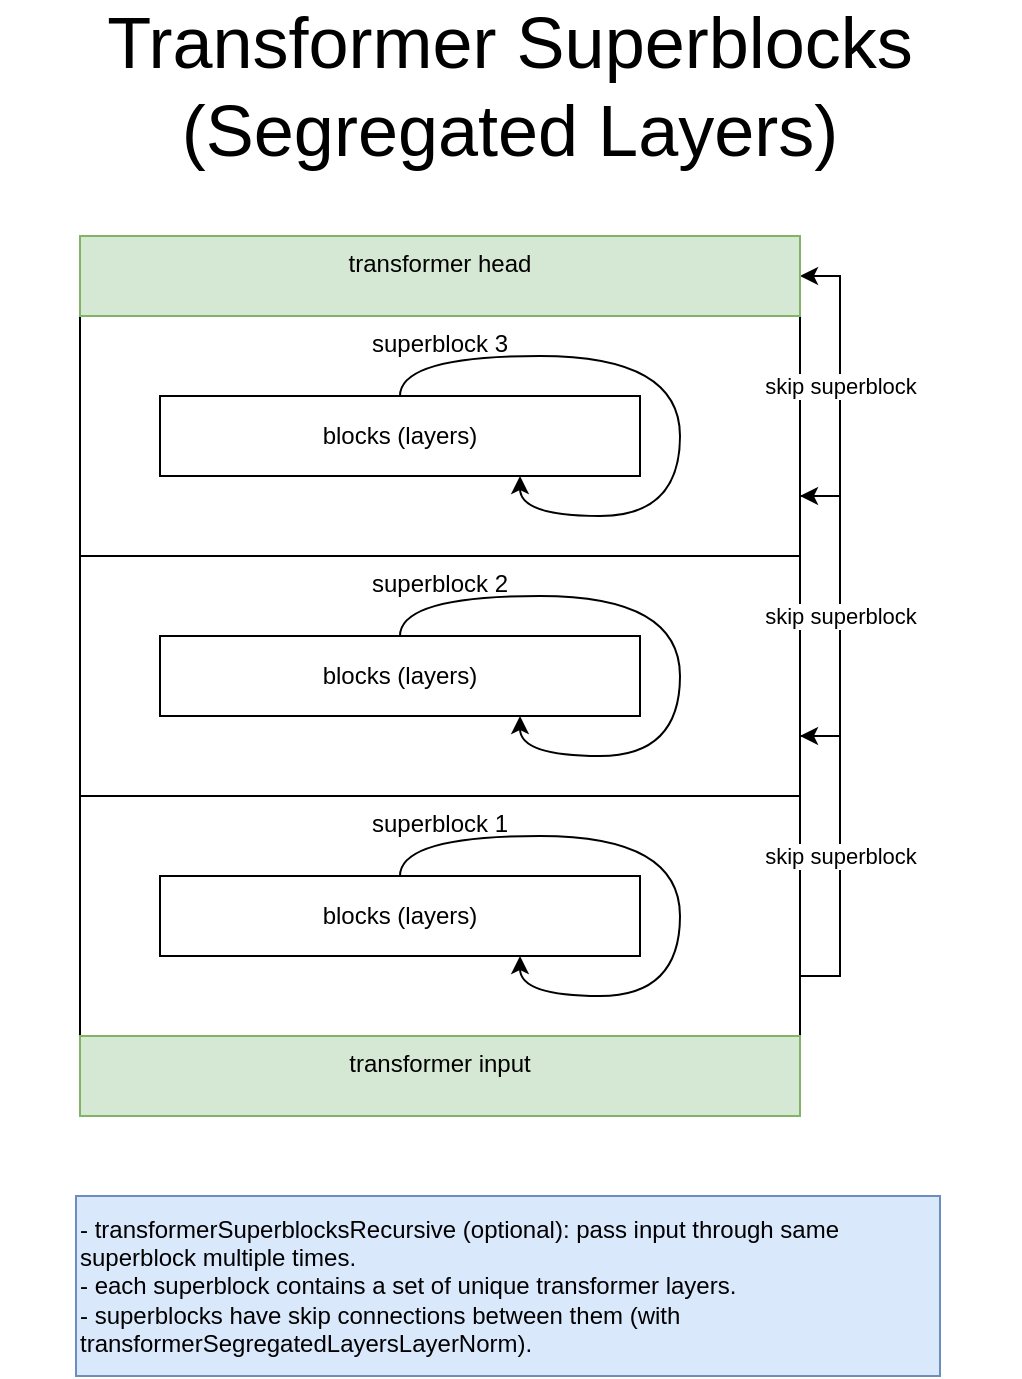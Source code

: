 <mxfile version="21.2.8" type="device">
  <diagram name="Page-1" id="tpmm5qy2FPJMLZr56j2t">
    <mxGraphModel dx="1114" dy="890" grid="1" gridSize="10" guides="1" tooltips="1" connect="1" arrows="1" fold="1" page="1" pageScale="1" pageWidth="850" pageHeight="1100" math="0" shadow="0">
      <root>
        <mxCell id="0" />
        <mxCell id="1" parent="0" />
        <mxCell id="yN_6NNA6e4bb_lLPipn2-14" value="superblock 1" style="rounded=0;whiteSpace=wrap;html=1;verticalAlign=top;" parent="1" vertex="1">
          <mxGeometry x="160" y="440" width="360" height="120" as="geometry" />
        </mxCell>
        <mxCell id="yN_6NNA6e4bb_lLPipn2-11" value="superblock 2" style="rounded=0;whiteSpace=wrap;html=1;verticalAlign=top;" parent="1" vertex="1">
          <mxGeometry x="160" y="320" width="360" height="120" as="geometry" />
        </mxCell>
        <mxCell id="yN_6NNA6e4bb_lLPipn2-12" value="superblock 3" style="rounded=0;whiteSpace=wrap;html=1;verticalAlign=top;" parent="1" vertex="1">
          <mxGeometry x="160" y="200" width="360" height="120" as="geometry" />
        </mxCell>
        <mxCell id="yN_6NNA6e4bb_lLPipn2-23" value="skip superblock" style="edgeStyle=orthogonalEdgeStyle;rounded=0;orthogonalLoop=1;jettySize=auto;html=1;exitX=1;exitY=0.75;exitDx=0;exitDy=0;entryX=1;entryY=0.75;entryDx=0;entryDy=0;" parent="1" source="yN_6NNA6e4bb_lLPipn2-14" target="yN_6NNA6e4bb_lLPipn2-11" edge="1">
          <mxGeometry relative="1" as="geometry" />
        </mxCell>
        <mxCell id="yN_6NNA6e4bb_lLPipn2-19" value="skip superblock" style="edgeStyle=orthogonalEdgeStyle;rounded=0;orthogonalLoop=1;jettySize=auto;html=1;exitX=1;exitY=0.75;exitDx=0;exitDy=0;entryX=1;entryY=0.5;entryDx=0;entryDy=0;" parent="1" source="yN_6NNA6e4bb_lLPipn2-12" target="yN_6NNA6e4bb_lLPipn2-18" edge="1">
          <mxGeometry relative="1" as="geometry" />
        </mxCell>
        <mxCell id="yN_6NNA6e4bb_lLPipn2-22" value="skip superblock" style="edgeStyle=orthogonalEdgeStyle;rounded=0;orthogonalLoop=1;jettySize=auto;html=1;exitX=1;exitY=0.75;exitDx=0;exitDy=0;entryX=1;entryY=0.75;entryDx=0;entryDy=0;" parent="1" source="yN_6NNA6e4bb_lLPipn2-11" target="yN_6NNA6e4bb_lLPipn2-12" edge="1">
          <mxGeometry relative="1" as="geometry" />
        </mxCell>
        <mxCell id="yN_6NNA6e4bb_lLPipn2-1" value="blocks (layers)" style="rounded=0;whiteSpace=wrap;html=1;" parent="1" vertex="1">
          <mxGeometry x="200" y="240" width="240" height="40" as="geometry" />
        </mxCell>
        <mxCell id="yN_6NNA6e4bb_lLPipn2-4" style="edgeStyle=orthogonalEdgeStyle;rounded=0;orthogonalLoop=1;jettySize=auto;html=1;exitX=0.5;exitY=0;exitDx=0;exitDy=0;entryX=0.75;entryY=1;entryDx=0;entryDy=0;curved=1;" parent="1" source="yN_6NNA6e4bb_lLPipn2-1" target="yN_6NNA6e4bb_lLPipn2-1" edge="1">
          <mxGeometry relative="1" as="geometry" />
        </mxCell>
        <mxCell id="yN_6NNA6e4bb_lLPipn2-5" value="blocks (layers)" style="rounded=0;whiteSpace=wrap;html=1;" parent="1" vertex="1">
          <mxGeometry x="200" y="360" width="240" height="40" as="geometry" />
        </mxCell>
        <mxCell id="yN_6NNA6e4bb_lLPipn2-6" style="edgeStyle=orthogonalEdgeStyle;rounded=0;orthogonalLoop=1;jettySize=auto;html=1;exitX=0.5;exitY=0;exitDx=0;exitDy=0;entryX=0.75;entryY=1;entryDx=0;entryDy=0;curved=1;" parent="1" source="yN_6NNA6e4bb_lLPipn2-5" target="yN_6NNA6e4bb_lLPipn2-5" edge="1">
          <mxGeometry relative="1" as="geometry" />
        </mxCell>
        <mxCell id="yN_6NNA6e4bb_lLPipn2-7" value="&lt;font style=&quot;font-size: 36px;&quot;&gt;Transformer Superblocks (Segregated Layers)&lt;/font&gt;" style="text;html=1;strokeColor=none;fillColor=none;align=center;verticalAlign=middle;whiteSpace=wrap;rounded=0;" parent="1" vertex="1">
          <mxGeometry x="120" y="70" width="510" height="30" as="geometry" />
        </mxCell>
        <mxCell id="yN_6NNA6e4bb_lLPipn2-8" value="blocks (layers)" style="rounded=0;whiteSpace=wrap;html=1;" parent="1" vertex="1">
          <mxGeometry x="200" y="480" width="240" height="40" as="geometry" />
        </mxCell>
        <mxCell id="yN_6NNA6e4bb_lLPipn2-9" style="edgeStyle=orthogonalEdgeStyle;rounded=0;orthogonalLoop=1;jettySize=auto;html=1;exitX=0.5;exitY=0;exitDx=0;exitDy=0;entryX=0.75;entryY=1;entryDx=0;entryDy=0;curved=1;" parent="1" source="yN_6NNA6e4bb_lLPipn2-8" target="yN_6NNA6e4bb_lLPipn2-8" edge="1">
          <mxGeometry relative="1" as="geometry" />
        </mxCell>
        <mxCell id="yN_6NNA6e4bb_lLPipn2-18" value="transformer head" style="rounded=0;whiteSpace=wrap;html=1;fillColor=#d5e8d4;strokeColor=#82b366;verticalAlign=top;" parent="1" vertex="1">
          <mxGeometry x="160" y="160" width="360" height="40" as="geometry" />
        </mxCell>
        <mxCell id="yN_6NNA6e4bb_lLPipn2-21" value="transformer input" style="rounded=0;whiteSpace=wrap;html=1;fillColor=#d5e8d4;strokeColor=#82b366;verticalAlign=top;" parent="1" vertex="1">
          <mxGeometry x="160" y="560" width="360" height="40" as="geometry" />
        </mxCell>
        <mxCell id="yN_6NNA6e4bb_lLPipn2-24" value="&lt;div align=&quot;left&quot;&gt;- &lt;span style=&quot;background-color: initial;&quot;&gt;transformerSuperblocksRecursive (optional): pass input through same superblock multiple times.&lt;/span&gt;&lt;/div&gt;&lt;div align=&quot;left&quot;&gt;- each superblock contains a set of unique transformer layers.&lt;/div&gt;&lt;div align=&quot;left&quot;&gt;- superblocks have skip connections between them (with transformerSegregatedLayersLayerNorm).&lt;br&gt;&lt;/div&gt;" style="text;html=1;strokeColor=#6c8ebf;fillColor=#dae8fc;align=left;verticalAlign=middle;whiteSpace=wrap;rounded=0;" parent="1" vertex="1">
          <mxGeometry x="158" y="640" width="432" height="90" as="geometry" />
        </mxCell>
      </root>
    </mxGraphModel>
  </diagram>
</mxfile>
